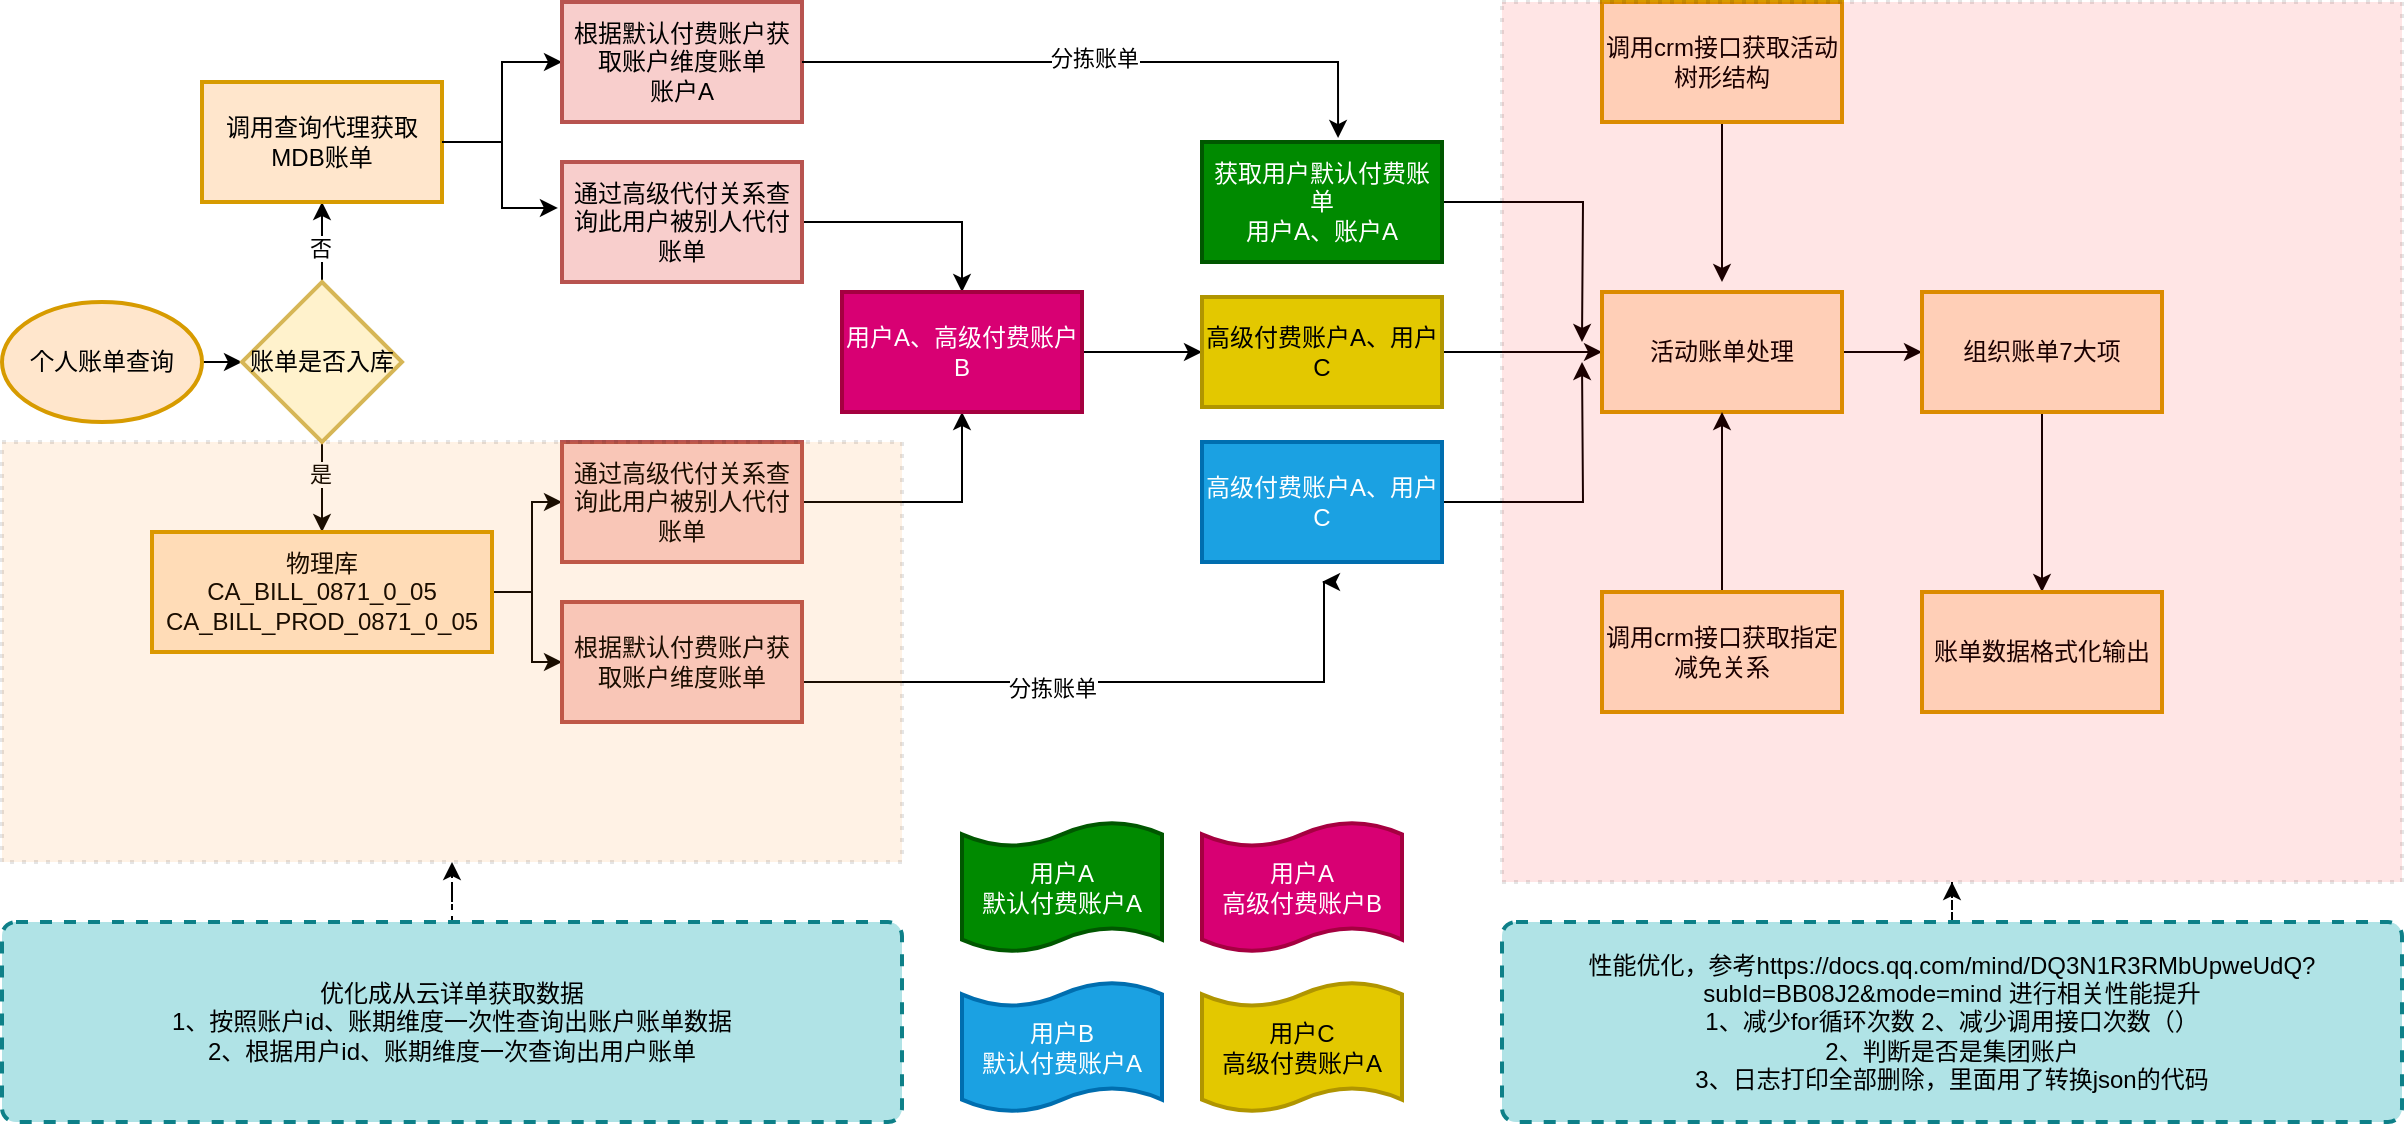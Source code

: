 <mxfile version="26.0.2">
  <diagram name="Page-1" id="c7488fd3-1785-93aa-aadb-54a6760d102a">
    <mxGraphModel dx="1266" dy="571" grid="1" gridSize="10" guides="1" tooltips="1" connect="1" arrows="1" fold="1" page="1" pageScale="1" pageWidth="1100" pageHeight="850" background="none" math="0" shadow="0">
      <root>
        <mxCell id="0" />
        <mxCell id="1" parent="0" />
        <mxCell id="lZ34YeBpeKyjykscTStn-3" value="" style="edgeStyle=orthogonalEdgeStyle;rounded=0;orthogonalLoop=1;jettySize=auto;html=1;" edge="1" parent="1" source="lZ34YeBpeKyjykscTStn-1" target="lZ34YeBpeKyjykscTStn-2">
          <mxGeometry relative="1" as="geometry" />
        </mxCell>
        <mxCell id="lZ34YeBpeKyjykscTStn-1" value="个人账单查询" style="strokeWidth=2;html=1;shape=mxgraph.flowchart.start_1;whiteSpace=wrap;fillColor=#ffe6cc;strokeColor=#d79b00;" vertex="1" parent="1">
          <mxGeometry x="40" y="250" width="100" height="60" as="geometry" />
        </mxCell>
        <mxCell id="lZ34YeBpeKyjykscTStn-7" value="" style="edgeStyle=orthogonalEdgeStyle;rounded=0;orthogonalLoop=1;jettySize=auto;html=1;" edge="1" parent="1" source="lZ34YeBpeKyjykscTStn-2" target="lZ34YeBpeKyjykscTStn-6">
          <mxGeometry relative="1" as="geometry" />
        </mxCell>
        <mxCell id="lZ34YeBpeKyjykscTStn-8" value="否" style="edgeLabel;html=1;align=center;verticalAlign=middle;resizable=0;points=[];" vertex="1" connectable="0" parent="lZ34YeBpeKyjykscTStn-7">
          <mxGeometry x="-0.15" y="1" relative="1" as="geometry">
            <mxPoint as="offset" />
          </mxGeometry>
        </mxCell>
        <mxCell id="lZ34YeBpeKyjykscTStn-10" value="" style="edgeStyle=orthogonalEdgeStyle;rounded=0;orthogonalLoop=1;jettySize=auto;html=1;" edge="1" parent="1" source="lZ34YeBpeKyjykscTStn-2" target="lZ34YeBpeKyjykscTStn-9">
          <mxGeometry relative="1" as="geometry" />
        </mxCell>
        <mxCell id="lZ34YeBpeKyjykscTStn-11" value="是" style="edgeLabel;html=1;align=center;verticalAlign=middle;resizable=0;points=[];" vertex="1" connectable="0" parent="lZ34YeBpeKyjykscTStn-10">
          <mxGeometry x="-0.289" y="-1" relative="1" as="geometry">
            <mxPoint as="offset" />
          </mxGeometry>
        </mxCell>
        <mxCell id="lZ34YeBpeKyjykscTStn-2" value="账单是否入库" style="rhombus;whiteSpace=wrap;html=1;strokeWidth=2;fillColor=#fff2cc;strokeColor=#d6b656;" vertex="1" parent="1">
          <mxGeometry x="160" y="240" width="80" height="80" as="geometry" />
        </mxCell>
        <mxCell id="lZ34YeBpeKyjykscTStn-13" value="" style="edgeStyle=orthogonalEdgeStyle;rounded=0;orthogonalLoop=1;jettySize=auto;html=1;" edge="1" parent="1" source="lZ34YeBpeKyjykscTStn-6" target="lZ34YeBpeKyjykscTStn-12">
          <mxGeometry relative="1" as="geometry" />
        </mxCell>
        <mxCell id="lZ34YeBpeKyjykscTStn-6" value="调用查询代理获取MDB账单" style="whiteSpace=wrap;html=1;strokeWidth=2;fillColor=#ffe6cc;strokeColor=#d79b00;" vertex="1" parent="1">
          <mxGeometry x="140" y="140" width="120" height="60" as="geometry" />
        </mxCell>
        <mxCell id="lZ34YeBpeKyjykscTStn-22" style="edgeStyle=orthogonalEdgeStyle;rounded=0;orthogonalLoop=1;jettySize=auto;html=1;entryX=0;entryY=0.5;entryDx=0;entryDy=0;" edge="1" parent="1" source="lZ34YeBpeKyjykscTStn-9" target="lZ34YeBpeKyjykscTStn-19">
          <mxGeometry relative="1" as="geometry" />
        </mxCell>
        <mxCell id="lZ34YeBpeKyjykscTStn-23" style="edgeStyle=orthogonalEdgeStyle;rounded=0;orthogonalLoop=1;jettySize=auto;html=1;entryX=0;entryY=0.5;entryDx=0;entryDy=0;" edge="1" parent="1" source="lZ34YeBpeKyjykscTStn-9" target="lZ34YeBpeKyjykscTStn-14">
          <mxGeometry relative="1" as="geometry" />
        </mxCell>
        <mxCell id="lZ34YeBpeKyjykscTStn-9" value="物理库&lt;br&gt;&lt;div data-mind-map-text=&quot;[{&amp;quot;paragraphProps&amp;quot;:{&amp;quot;type&amp;quot;:&amp;quot;paragraph&amp;quot;,&amp;quot;textAlign&amp;quot;:0,&amp;quot;lineSpacing&amp;quot;:1.4},&amp;quot;isComplete&amp;quot;:true,&amp;quot;textProps&amp;quot;:[{&amp;quot;type&amp;quot;:&amp;quot;text&amp;quot;,&amp;quot;text&amp;quot;:&amp;quot;CA_BILL_0871_0_05&amp;quot;,&amp;quot;color&amp;quot;:&amp;quot;#1f1f1f&amp;quot;,&amp;quot;fontWeight&amp;quot;:400,&amp;quot;fontSize&amp;quot;:14,&amp;quot;fontFamily&amp;quot;:&amp;quot;\&amp;quot;Helvetica Neue\&amp;quot;, Helvetica, \&amp;quot;PingFang SC\&amp;quot;, \&amp;quot;Microsoft YaHei\&amp;quot;, \&amp;quot;Source Han Sans SC\&amp;quot;, \&amp;quot;Noto Sans CJK SC\&amp;quot;, \&amp;quot;WenQuanYi Micro Hei\&amp;quot;, sans-serif&amp;quot;,&amp;quot;italic&amp;quot;:false,&amp;quot;underline&amp;quot;:false,&amp;quot;strike&amp;quot;:false}]}]&quot;&gt;CA_BILL_0871_0_05&lt;br&gt;&lt;div data-mind-map-text=&quot;[{&amp;quot;paragraphProps&amp;quot;:{&amp;quot;type&amp;quot;:&amp;quot;paragraph&amp;quot;,&amp;quot;textAlign&amp;quot;:0,&amp;quot;lineSpacing&amp;quot;:1.4},&amp;quot;isComplete&amp;quot;:true,&amp;quot;textProps&amp;quot;:[{&amp;quot;type&amp;quot;:&amp;quot;text&amp;quot;,&amp;quot;text&amp;quot;:&amp;quot;CA_BILL_PROD_0871_0_05&amp;quot;,&amp;quot;color&amp;quot;:&amp;quot;#1f1f1f&amp;quot;,&amp;quot;fontWeight&amp;quot;:400,&amp;quot;fontSize&amp;quot;:14,&amp;quot;fontFamily&amp;quot;:&amp;quot;\&amp;quot;Helvetica Neue\&amp;quot;, Helvetica, \&amp;quot;PingFang SC\&amp;quot;, \&amp;quot;Microsoft YaHei\&amp;quot;, \&amp;quot;Source Han Sans SC\&amp;quot;, \&amp;quot;Noto Sans CJK SC\&amp;quot;, \&amp;quot;WenQuanYi Micro Hei\&amp;quot;, sans-serif&amp;quot;,&amp;quot;italic&amp;quot;:false,&amp;quot;underline&amp;quot;:false,&amp;quot;strike&amp;quot;:false}]}]&quot;&gt;CA_BILL_PROD_0871_0_05&lt;/div&gt;&lt;/div&gt;" style="whiteSpace=wrap;html=1;strokeWidth=2;fillColor=#ffe6cc;strokeColor=#d79b00;" vertex="1" parent="1">
          <mxGeometry x="115" y="365" width="170" height="60" as="geometry" />
        </mxCell>
        <mxCell id="lZ34YeBpeKyjykscTStn-12" value="根据默认付费账户获取账户维度账单&lt;br&gt;账户A" style="whiteSpace=wrap;html=1;strokeWidth=2;fillColor=#f8cecc;strokeColor=#b85450;" vertex="1" parent="1">
          <mxGeometry x="320" y="100" width="120" height="60" as="geometry" />
        </mxCell>
        <mxCell id="lZ34YeBpeKyjykscTStn-59" style="edgeStyle=orthogonalEdgeStyle;rounded=0;orthogonalLoop=1;jettySize=auto;html=1;" edge="1" parent="1" source="lZ34YeBpeKyjykscTStn-14">
          <mxGeometry relative="1" as="geometry">
            <mxPoint x="700" y="390" as="targetPoint" />
            <Array as="points">
              <mxPoint x="701" y="440" />
            </Array>
          </mxGeometry>
        </mxCell>
        <mxCell id="lZ34YeBpeKyjykscTStn-60" value="分拣账单" style="edgeLabel;html=1;align=center;verticalAlign=middle;resizable=0;points=[];" vertex="1" connectable="0" parent="lZ34YeBpeKyjykscTStn-59">
          <mxGeometry x="-0.203" y="-3" relative="1" as="geometry">
            <mxPoint as="offset" />
          </mxGeometry>
        </mxCell>
        <mxCell id="lZ34YeBpeKyjykscTStn-14" value="根据默认付费账户获取账户维度账单" style="whiteSpace=wrap;html=1;strokeWidth=2;fillColor=#f8cecc;strokeColor=#b85450;" vertex="1" parent="1">
          <mxGeometry x="320" y="400" width="120" height="60" as="geometry" />
        </mxCell>
        <mxCell id="lZ34YeBpeKyjykscTStn-33" value="" style="edgeStyle=orthogonalEdgeStyle;rounded=0;orthogonalLoop=1;jettySize=auto;html=1;" edge="1" parent="1" source="lZ34YeBpeKyjykscTStn-17" target="lZ34YeBpeKyjykscTStn-32">
          <mxGeometry relative="1" as="geometry" />
        </mxCell>
        <mxCell id="lZ34YeBpeKyjykscTStn-17" value="通过高级代付关系查询此用户被别人代付账单" style="whiteSpace=wrap;html=1;strokeWidth=2;fillColor=#f8cecc;strokeColor=#b85450;" vertex="1" parent="1">
          <mxGeometry x="320" y="180" width="120" height="60" as="geometry" />
        </mxCell>
        <mxCell id="lZ34YeBpeKyjykscTStn-39" style="edgeStyle=orthogonalEdgeStyle;rounded=0;orthogonalLoop=1;jettySize=auto;html=1;entryX=0.5;entryY=1;entryDx=0;entryDy=0;" edge="1" parent="1" source="lZ34YeBpeKyjykscTStn-19" target="lZ34YeBpeKyjykscTStn-32">
          <mxGeometry relative="1" as="geometry" />
        </mxCell>
        <mxCell id="lZ34YeBpeKyjykscTStn-19" value="通过高级代付关系查询此用户被别人代付账单" style="whiteSpace=wrap;html=1;strokeWidth=2;fillColor=#f8cecc;strokeColor=#b85450;" vertex="1" parent="1">
          <mxGeometry x="320" y="320" width="120" height="60" as="geometry" />
        </mxCell>
        <mxCell id="lZ34YeBpeKyjykscTStn-21" style="edgeStyle=orthogonalEdgeStyle;rounded=0;orthogonalLoop=1;jettySize=auto;html=1;entryX=-0.017;entryY=0.383;entryDx=0;entryDy=0;entryPerimeter=0;" edge="1" parent="1" source="lZ34YeBpeKyjykscTStn-6" target="lZ34YeBpeKyjykscTStn-17">
          <mxGeometry relative="1" as="geometry" />
        </mxCell>
        <mxCell id="lZ34YeBpeKyjykscTStn-68" style="edgeStyle=orthogonalEdgeStyle;rounded=0;orthogonalLoop=1;jettySize=auto;html=1;" edge="1" parent="1" source="lZ34YeBpeKyjykscTStn-24">
          <mxGeometry relative="1" as="geometry">
            <mxPoint x="830" y="270" as="targetPoint" />
          </mxGeometry>
        </mxCell>
        <mxCell id="lZ34YeBpeKyjykscTStn-24" value="获取用户默认付费账单&lt;br&gt;用户A、账户A" style="whiteSpace=wrap;html=1;strokeWidth=2;fillColor=#008a00;fontColor=#ffffff;strokeColor=#005700;" vertex="1" parent="1">
          <mxGeometry x="640" y="170" width="120" height="60" as="geometry" />
        </mxCell>
        <mxCell id="lZ34YeBpeKyjykscTStn-26" value="用户A&lt;br&gt;默认付费账户A" style="shape=tape;whiteSpace=wrap;html=1;strokeWidth=2;size=0.19;fillColor=#008a00;strokeColor=#005700;fontColor=#ffffff;" vertex="1" parent="1">
          <mxGeometry x="520" y="510" width="100" height="65" as="geometry" />
        </mxCell>
        <mxCell id="lZ34YeBpeKyjykscTStn-29" value="用户A&lt;br&gt;高级付费账户B" style="shape=tape;whiteSpace=wrap;html=1;strokeWidth=2;size=0.19;fillColor=#d80073;fontColor=#ffffff;strokeColor=#A50040;" vertex="1" parent="1">
          <mxGeometry x="640" y="510" width="100" height="65" as="geometry" />
        </mxCell>
        <mxCell id="lZ34YeBpeKyjykscTStn-30" value="用户B&lt;br&gt;默认付费账户A" style="shape=tape;whiteSpace=wrap;html=1;strokeWidth=2;size=0.19;fillColor=#1ba1e2;strokeColor=#006EAF;fontColor=#ffffff;" vertex="1" parent="1">
          <mxGeometry x="520" y="590" width="100" height="65" as="geometry" />
        </mxCell>
        <mxCell id="lZ34YeBpeKyjykscTStn-31" value="用户C&lt;br&gt;高级付费账户A" style="shape=tape;whiteSpace=wrap;html=1;strokeWidth=2;size=0.19;fillColor=#e3c800;fontColor=#000000;strokeColor=#B09500;" vertex="1" parent="1">
          <mxGeometry x="640" y="590" width="100" height="65" as="geometry" />
        </mxCell>
        <mxCell id="lZ34YeBpeKyjykscTStn-54" value="" style="edgeStyle=orthogonalEdgeStyle;rounded=0;orthogonalLoop=1;jettySize=auto;html=1;" edge="1" parent="1" source="lZ34YeBpeKyjykscTStn-32" target="lZ34YeBpeKyjykscTStn-34">
          <mxGeometry relative="1" as="geometry" />
        </mxCell>
        <mxCell id="lZ34YeBpeKyjykscTStn-32" value="用户A、高级付费账户B" style="whiteSpace=wrap;html=1;strokeWidth=2;fillColor=#d80073;fontColor=#ffffff;strokeColor=#A50040;" vertex="1" parent="1">
          <mxGeometry x="460" y="245" width="120" height="60" as="geometry" />
        </mxCell>
        <mxCell id="lZ34YeBpeKyjykscTStn-66" style="edgeStyle=orthogonalEdgeStyle;rounded=0;orthogonalLoop=1;jettySize=auto;html=1;entryX=0;entryY=0.5;entryDx=0;entryDy=0;" edge="1" parent="1" source="lZ34YeBpeKyjykscTStn-34" target="lZ34YeBpeKyjykscTStn-62">
          <mxGeometry relative="1" as="geometry" />
        </mxCell>
        <mxCell id="lZ34YeBpeKyjykscTStn-34" value="高级付费账户A、用户C" style="whiteSpace=wrap;html=1;strokeWidth=2;fillColor=#e3c800;fontColor=#000000;strokeColor=#B09500;" vertex="1" parent="1">
          <mxGeometry x="640" y="247.5" width="120" height="55" as="geometry" />
        </mxCell>
        <mxCell id="lZ34YeBpeKyjykscTStn-69" style="edgeStyle=orthogonalEdgeStyle;rounded=0;orthogonalLoop=1;jettySize=auto;html=1;" edge="1" parent="1" source="lZ34YeBpeKyjykscTStn-40">
          <mxGeometry relative="1" as="geometry">
            <mxPoint x="830" y="280" as="targetPoint" />
          </mxGeometry>
        </mxCell>
        <mxCell id="lZ34YeBpeKyjykscTStn-40" value="高级付费账户A、用户C" style="whiteSpace=wrap;html=1;strokeWidth=2;fillColor=#1ba1e2;fontColor=#ffffff;strokeColor=#006EAF;" vertex="1" parent="1">
          <mxGeometry x="640" y="320" width="120" height="60" as="geometry" />
        </mxCell>
        <mxCell id="lZ34YeBpeKyjykscTStn-58" style="edgeStyle=orthogonalEdgeStyle;rounded=0;orthogonalLoop=1;jettySize=auto;html=1;entryX=0.567;entryY=-0.033;entryDx=0;entryDy=0;entryPerimeter=0;" edge="1" parent="1" source="lZ34YeBpeKyjykscTStn-12" target="lZ34YeBpeKyjykscTStn-24">
          <mxGeometry relative="1" as="geometry" />
        </mxCell>
        <mxCell id="lZ34YeBpeKyjykscTStn-61" value="分拣账单" style="edgeLabel;html=1;align=center;verticalAlign=middle;resizable=0;points=[];" vertex="1" connectable="0" parent="lZ34YeBpeKyjykscTStn-58">
          <mxGeometry x="-0.046" y="2" relative="1" as="geometry">
            <mxPoint as="offset" />
          </mxGeometry>
        </mxCell>
        <mxCell id="lZ34YeBpeKyjykscTStn-76" value="" style="edgeStyle=orthogonalEdgeStyle;rounded=0;orthogonalLoop=1;jettySize=auto;html=1;" edge="1" parent="1" source="lZ34YeBpeKyjykscTStn-62" target="lZ34YeBpeKyjykscTStn-75">
          <mxGeometry relative="1" as="geometry" />
        </mxCell>
        <mxCell id="lZ34YeBpeKyjykscTStn-62" value="活动账单处理" style="whiteSpace=wrap;html=1;strokeWidth=2;fillColor=#ffe6cc;strokeColor=#d79b00;" vertex="1" parent="1">
          <mxGeometry x="840" y="245" width="120" height="60" as="geometry" />
        </mxCell>
        <mxCell id="lZ34YeBpeKyjykscTStn-72" style="edgeStyle=orthogonalEdgeStyle;rounded=0;orthogonalLoop=1;jettySize=auto;html=1;" edge="1" parent="1" source="lZ34YeBpeKyjykscTStn-70">
          <mxGeometry relative="1" as="geometry">
            <mxPoint x="900" y="240" as="targetPoint" />
          </mxGeometry>
        </mxCell>
        <mxCell id="lZ34YeBpeKyjykscTStn-70" value="调用crm接口获取活动树形结构" style="whiteSpace=wrap;html=1;strokeWidth=2;fillColor=#ffe6cc;strokeColor=#d79b00;" vertex="1" parent="1">
          <mxGeometry x="840" y="100" width="120" height="60" as="geometry" />
        </mxCell>
        <mxCell id="lZ34YeBpeKyjykscTStn-74" value="" style="edgeStyle=orthogonalEdgeStyle;rounded=0;orthogonalLoop=1;jettySize=auto;html=1;" edge="1" parent="1" source="lZ34YeBpeKyjykscTStn-73" target="lZ34YeBpeKyjykscTStn-62">
          <mxGeometry relative="1" as="geometry" />
        </mxCell>
        <mxCell id="lZ34YeBpeKyjykscTStn-73" value="调用crm接口获取指定减免关系" style="whiteSpace=wrap;html=1;strokeWidth=2;fillColor=#ffe6cc;strokeColor=#d79b00;" vertex="1" parent="1">
          <mxGeometry x="840" y="395" width="120" height="60" as="geometry" />
        </mxCell>
        <mxCell id="lZ34YeBpeKyjykscTStn-78" value="" style="edgeStyle=orthogonalEdgeStyle;rounded=0;orthogonalLoop=1;jettySize=auto;html=1;" edge="1" parent="1" source="lZ34YeBpeKyjykscTStn-75" target="lZ34YeBpeKyjykscTStn-77">
          <mxGeometry relative="1" as="geometry" />
        </mxCell>
        <mxCell id="lZ34YeBpeKyjykscTStn-75" value="组织账单7大项" style="whiteSpace=wrap;html=1;strokeWidth=2;fillColor=#ffe6cc;strokeColor=#d79b00;" vertex="1" parent="1">
          <mxGeometry x="1000" y="245" width="120" height="60" as="geometry" />
        </mxCell>
        <mxCell id="lZ34YeBpeKyjykscTStn-77" value="账单数据格式化输出" style="whiteSpace=wrap;html=1;strokeWidth=2;fillColor=#ffe6cc;strokeColor=#d79b00;" vertex="1" parent="1">
          <mxGeometry x="1000" y="395" width="120" height="60" as="geometry" />
        </mxCell>
        <mxCell id="lZ34YeBpeKyjykscTStn-83" value="" style="rounded=0;whiteSpace=wrap;html=1;absoluteArcSize=1;arcSize=14;strokeWidth=2;dashed=1;opacity=10;fillColor=#FF8000;strokeColor=default;dashPattern=1 2;" vertex="1" parent="1">
          <mxGeometry x="40" y="320" width="450" height="210" as="geometry" />
        </mxCell>
        <mxCell id="lZ34YeBpeKyjykscTStn-89" value="" style="edgeStyle=orthogonalEdgeStyle;rounded=0;orthogonalLoop=1;jettySize=auto;html=1;dashed=1;" edge="1" parent="1" source="lZ34YeBpeKyjykscTStn-88" target="lZ34YeBpeKyjykscTStn-83">
          <mxGeometry relative="1" as="geometry" />
        </mxCell>
        <mxCell id="lZ34YeBpeKyjykscTStn-88" value="优化成从云详单获取数据&lt;br&gt;1、按照账户id、账期维度一次性查询出账户账单数据&lt;br&gt;2、根据用户id、账期维度一次查询出用户账单" style="rounded=1;whiteSpace=wrap;html=1;absoluteArcSize=1;arcSize=14;strokeWidth=2;fillColor=#b0e3e6;strokeColor=#0e8088;dashed=1;" vertex="1" parent="1">
          <mxGeometry x="40" y="560" width="450" height="100" as="geometry" />
        </mxCell>
        <mxCell id="lZ34YeBpeKyjykscTStn-91" value="" style="rounded=0;whiteSpace=wrap;html=1;absoluteArcSize=1;arcSize=14;strokeWidth=2;dashed=1;opacity=10;fillColor=#FF0000;strokeColor=default;dashPattern=1 2;" vertex="1" parent="1">
          <mxGeometry x="790" y="100" width="450" height="440" as="geometry" />
        </mxCell>
        <mxCell id="lZ34YeBpeKyjykscTStn-95" value="" style="edgeStyle=orthogonalEdgeStyle;rounded=0;orthogonalLoop=1;jettySize=auto;html=1;dashed=1;" edge="1" parent="1" source="lZ34YeBpeKyjykscTStn-94" target="lZ34YeBpeKyjykscTStn-91">
          <mxGeometry relative="1" as="geometry" />
        </mxCell>
        <mxCell id="lZ34YeBpeKyjykscTStn-94" value="性能优化，参考https://docs.qq.com/mind/DQ3N1R3RMbUpweUdQ?subId=BB08J2&amp;amp;mode=mind 进行相关性能提升&lt;br&gt;1、减少for循环次数 2、减少调用接口次数（&lt;span style=&quot;background-color: transparent; color: light-dark(rgb(0, 0, 0), rgb(255, 255, 255));&quot;&gt;）&lt;/span&gt;&lt;br&gt;2、判断是否是集团账户&lt;br&gt;3、日志打印全部删除，里面用了转换json的代码" style="rounded=1;whiteSpace=wrap;html=1;absoluteArcSize=1;arcSize=14;strokeWidth=2;fillColor=#b0e3e6;strokeColor=#0e8088;dashed=1;" vertex="1" parent="1">
          <mxGeometry x="790" y="560" width="450" height="100" as="geometry" />
        </mxCell>
      </root>
    </mxGraphModel>
  </diagram>
</mxfile>
